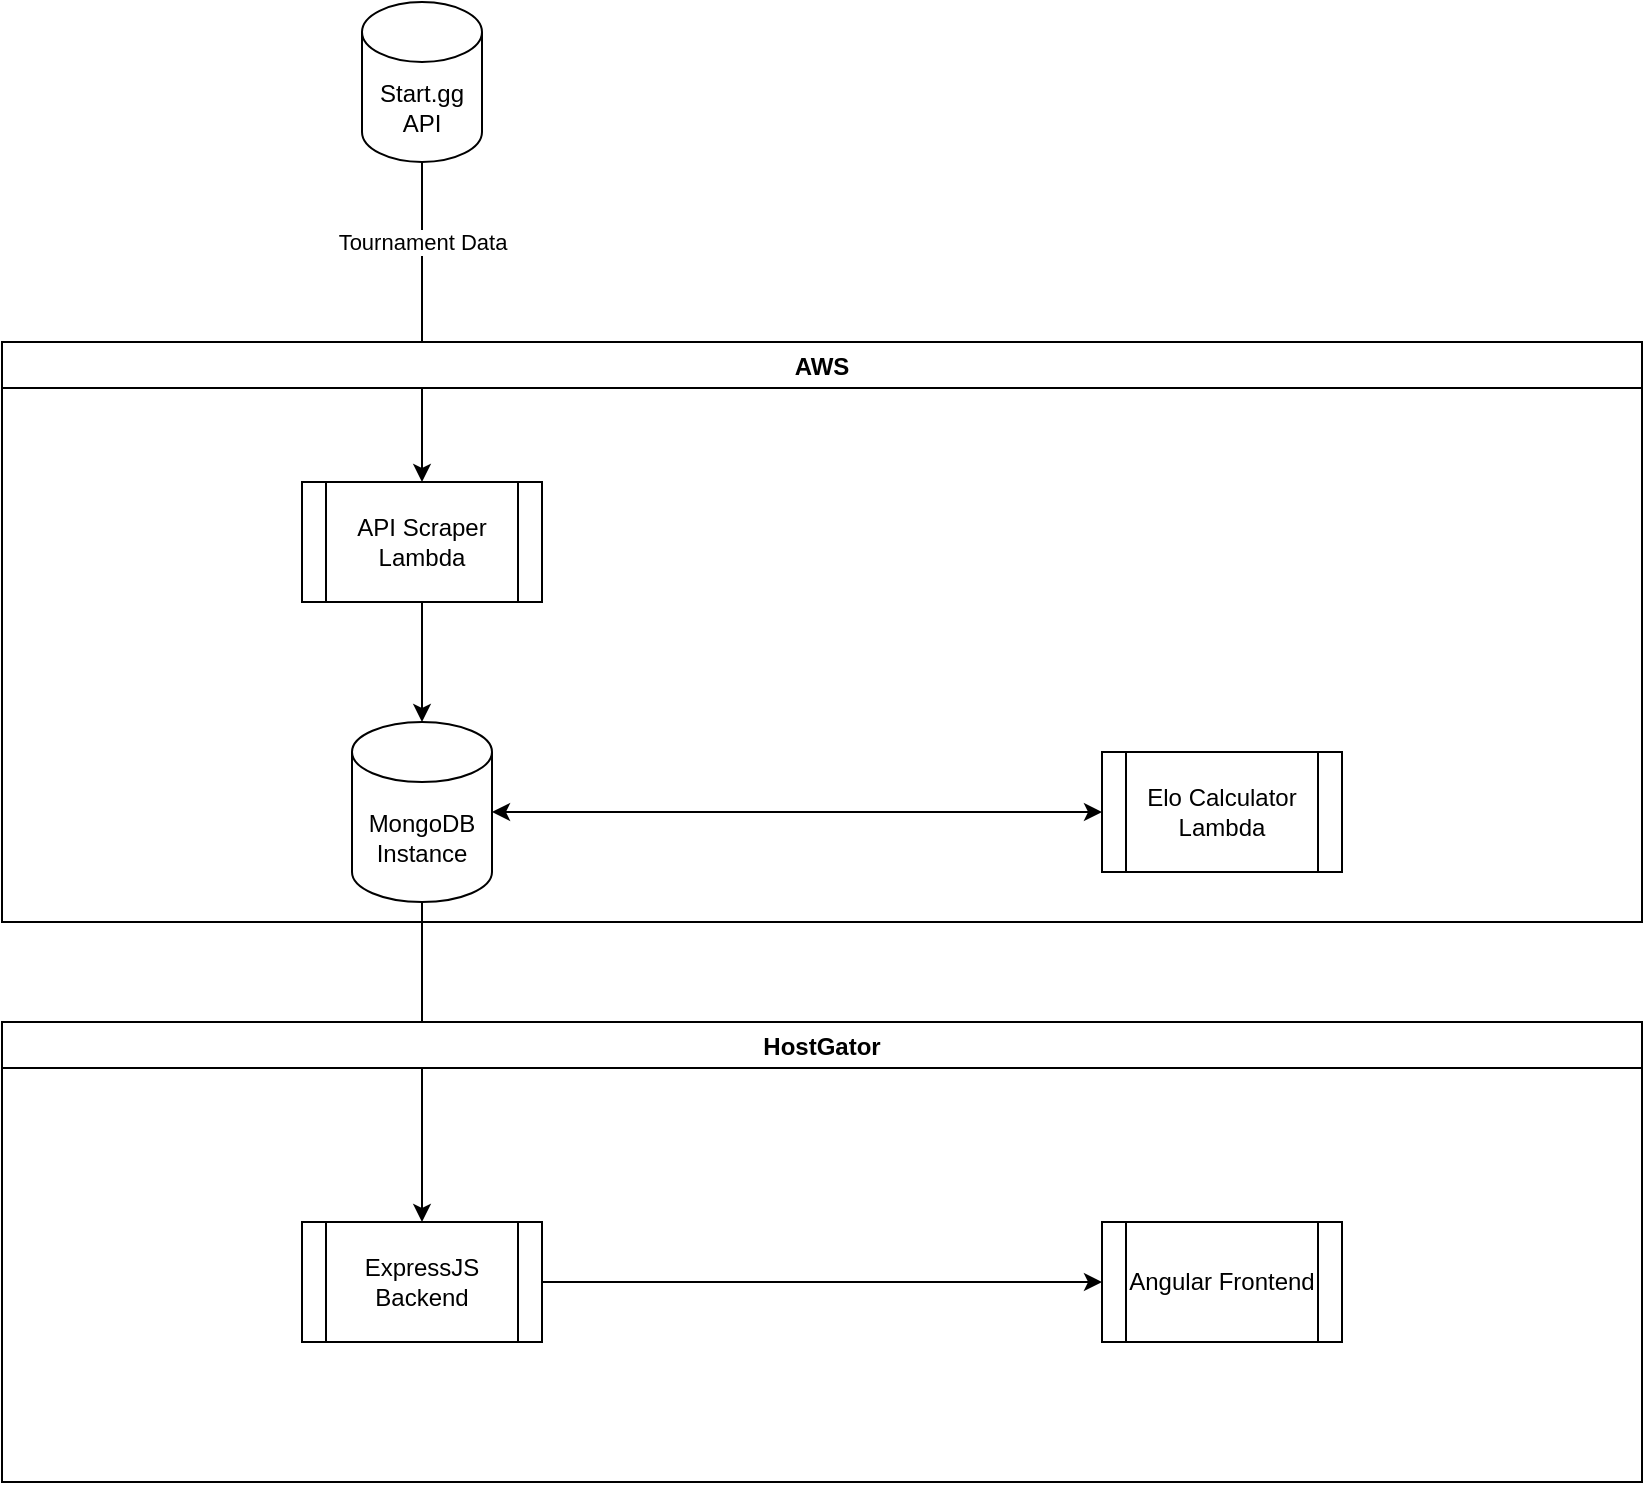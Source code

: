 <mxfile version="18.0.2" type="device"><diagram id="kgpKYQtTHZ0yAKxKKP6v" name="Page-1"><mxGraphModel dx="1422" dy="794" grid="1" gridSize="10" guides="1" tooltips="1" connect="1" arrows="1" fold="1" page="1" pageScale="1" pageWidth="850" pageHeight="1100" math="0" shadow="0"><root><mxCell id="0"/><mxCell id="1" parent="0"/><mxCell id="FiYfJKQKaf1buN8U9mnJ-19" value="Tournament Data" style="edgeStyle=orthogonalEdgeStyle;rounded=0;orthogonalLoop=1;jettySize=auto;html=1;entryX=0.5;entryY=0;entryDx=0;entryDy=0;" edge="1" parent="1" source="FiYfJKQKaf1buN8U9mnJ-4" target="FiYfJKQKaf1buN8U9mnJ-7"><mxGeometry x="-0.5" relative="1" as="geometry"><mxPoint as="offset"/></mxGeometry></mxCell><mxCell id="FiYfJKQKaf1buN8U9mnJ-4" value="Start.gg API" style="shape=cylinder3;whiteSpace=wrap;html=1;boundedLbl=1;backgroundOutline=1;size=15;" vertex="1" parent="1"><mxGeometry x="200" y="30" width="60" height="80" as="geometry"/></mxCell><mxCell id="FiYfJKQKaf1buN8U9mnJ-26" style="edgeStyle=orthogonalEdgeStyle;rounded=0;orthogonalLoop=1;jettySize=auto;html=1;entryX=0.5;entryY=0;entryDx=0;entryDy=0;" edge="1" parent="1" source="FiYfJKQKaf1buN8U9mnJ-8" target="FiYfJKQKaf1buN8U9mnJ-15"><mxGeometry relative="1" as="geometry"><mxPoint x="90" y="540" as="targetPoint"/><Array as="points"/></mxGeometry></mxCell><mxCell id="FiYfJKQKaf1buN8U9mnJ-30" value="HostGator" style="swimlane;" vertex="1" parent="1"><mxGeometry x="20" y="540" width="820" height="230" as="geometry"/></mxCell><mxCell id="FiYfJKQKaf1buN8U9mnJ-20" value="Angular Frontend" style="shape=process;whiteSpace=wrap;html=1;backgroundOutline=1;" vertex="1" parent="FiYfJKQKaf1buN8U9mnJ-30"><mxGeometry x="550" y="100" width="120" height="60" as="geometry"/></mxCell><mxCell id="FiYfJKQKaf1buN8U9mnJ-15" value="ExpressJS&lt;br&gt;Backend" style="shape=process;whiteSpace=wrap;html=1;backgroundOutline=1;" vertex="1" parent="FiYfJKQKaf1buN8U9mnJ-30"><mxGeometry x="150" y="100" width="120" height="60" as="geometry"/></mxCell><mxCell id="FiYfJKQKaf1buN8U9mnJ-21" style="edgeStyle=orthogonalEdgeStyle;rounded=0;orthogonalLoop=1;jettySize=auto;html=1;entryX=0;entryY=0.5;entryDx=0;entryDy=0;" edge="1" parent="FiYfJKQKaf1buN8U9mnJ-30" source="FiYfJKQKaf1buN8U9mnJ-15" target="FiYfJKQKaf1buN8U9mnJ-20"><mxGeometry relative="1" as="geometry"/></mxCell><mxCell id="FiYfJKQKaf1buN8U9mnJ-31" value="AWS" style="swimlane;" vertex="1" parent="1"><mxGeometry x="20" y="200" width="820" height="290" as="geometry"/></mxCell><mxCell id="FiYfJKQKaf1buN8U9mnJ-7" value="API Scraper&lt;br&gt;Lambda" style="shape=process;whiteSpace=wrap;html=1;backgroundOutline=1;" vertex="1" parent="FiYfJKQKaf1buN8U9mnJ-31"><mxGeometry x="150" y="70" width="120" height="60" as="geometry"/></mxCell><mxCell id="FiYfJKQKaf1buN8U9mnJ-8" value="MongoDB&lt;br&gt;Instance" style="shape=cylinder3;whiteSpace=wrap;html=1;boundedLbl=1;backgroundOutline=1;size=15;" vertex="1" parent="FiYfJKQKaf1buN8U9mnJ-31"><mxGeometry x="175" y="190" width="70" height="90" as="geometry"/></mxCell><mxCell id="FiYfJKQKaf1buN8U9mnJ-9" style="edgeStyle=orthogonalEdgeStyle;rounded=0;orthogonalLoop=1;jettySize=auto;html=1;" edge="1" parent="FiYfJKQKaf1buN8U9mnJ-31" source="FiYfJKQKaf1buN8U9mnJ-7" target="FiYfJKQKaf1buN8U9mnJ-8"><mxGeometry relative="1" as="geometry"/></mxCell><mxCell id="FiYfJKQKaf1buN8U9mnJ-23" value="Elo Calculator&lt;br&gt;Lambda" style="shape=process;whiteSpace=wrap;html=1;backgroundOutline=1;" vertex="1" parent="FiYfJKQKaf1buN8U9mnJ-31"><mxGeometry x="550" y="205" width="120" height="60" as="geometry"/></mxCell><mxCell id="FiYfJKQKaf1buN8U9mnJ-25" value="" style="endArrow=classic;startArrow=classic;html=1;rounded=0;entryX=0;entryY=0.5;entryDx=0;entryDy=0;exitX=1;exitY=0.5;exitDx=0;exitDy=0;exitPerimeter=0;" edge="1" parent="FiYfJKQKaf1buN8U9mnJ-31" source="FiYfJKQKaf1buN8U9mnJ-8" target="FiYfJKQKaf1buN8U9mnJ-23"><mxGeometry width="50" height="50" relative="1" as="geometry"><mxPoint x="390" y="230" as="sourcePoint"/><mxPoint x="440" y="180" as="targetPoint"/></mxGeometry></mxCell></root></mxGraphModel></diagram></mxfile>